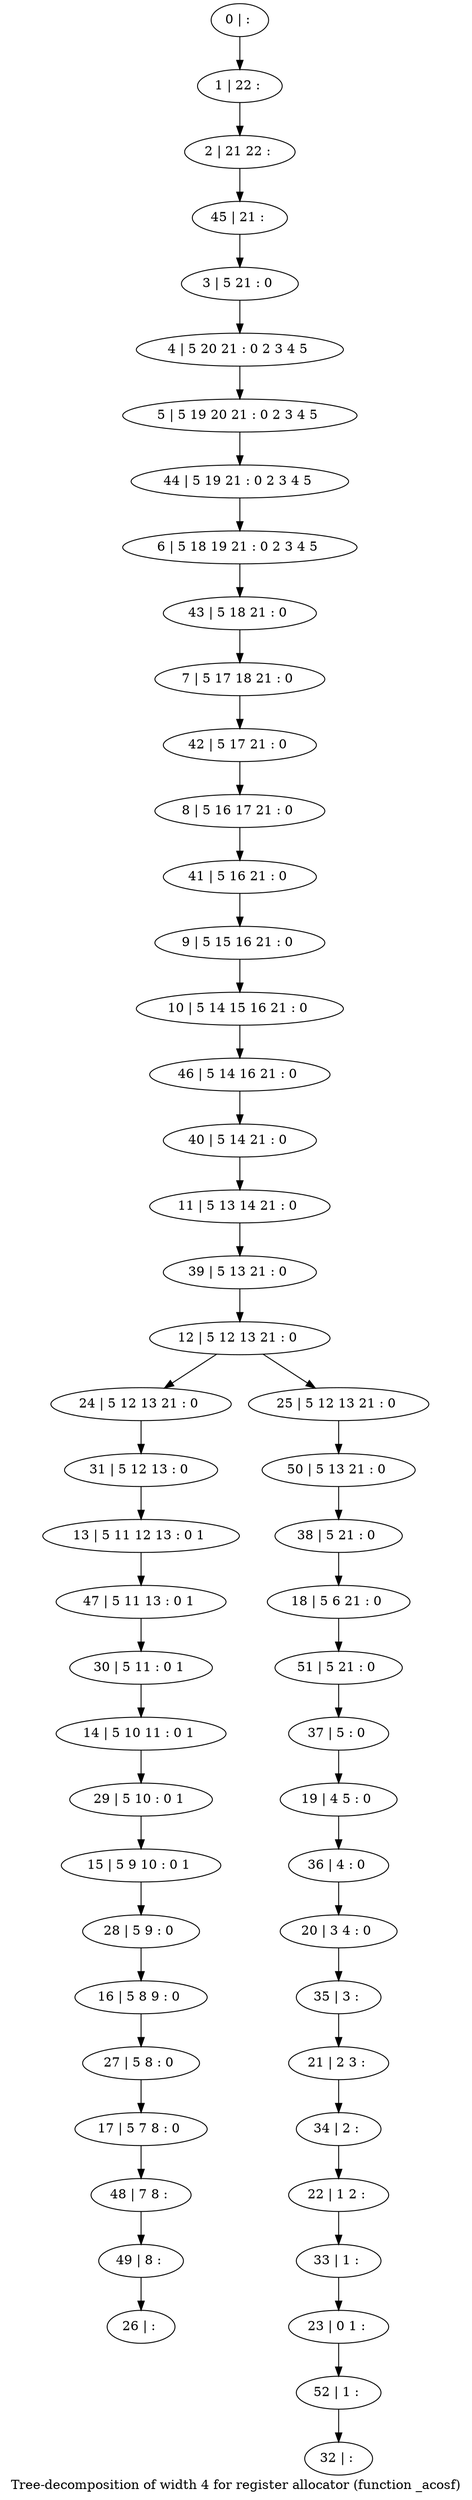 digraph G {
graph [label="Tree-decomposition of width 4 for register allocator (function _acosf)"]
0[label="0 | : "];
1[label="1 | 22 : "];
2[label="2 | 21 22 : "];
3[label="3 | 5 21 : 0 "];
4[label="4 | 5 20 21 : 0 2 3 4 5 "];
5[label="5 | 5 19 20 21 : 0 2 3 4 5 "];
6[label="6 | 5 18 19 21 : 0 2 3 4 5 "];
7[label="7 | 5 17 18 21 : 0 "];
8[label="8 | 5 16 17 21 : 0 "];
9[label="9 | 5 15 16 21 : 0 "];
10[label="10 | 5 14 15 16 21 : 0 "];
11[label="11 | 5 13 14 21 : 0 "];
12[label="12 | 5 12 13 21 : 0 "];
13[label="13 | 5 11 12 13 : 0 1 "];
14[label="14 | 5 10 11 : 0 1 "];
15[label="15 | 5 9 10 : 0 1 "];
16[label="16 | 5 8 9 : 0 "];
17[label="17 | 5 7 8 : 0 "];
18[label="18 | 5 6 21 : 0 "];
19[label="19 | 4 5 : 0 "];
20[label="20 | 3 4 : 0 "];
21[label="21 | 2 3 : "];
22[label="22 | 1 2 : "];
23[label="23 | 0 1 : "];
24[label="24 | 5 12 13 21 : 0 "];
25[label="25 | 5 12 13 21 : 0 "];
26[label="26 | : "];
27[label="27 | 5 8 : 0 "];
28[label="28 | 5 9 : 0 "];
29[label="29 | 5 10 : 0 1 "];
30[label="30 | 5 11 : 0 1 "];
31[label="31 | 5 12 13 : 0 "];
32[label="32 | : "];
33[label="33 | 1 : "];
34[label="34 | 2 : "];
35[label="35 | 3 : "];
36[label="36 | 4 : 0 "];
37[label="37 | 5 : 0 "];
38[label="38 | 5 21 : 0 "];
39[label="39 | 5 13 21 : 0 "];
40[label="40 | 5 14 21 : 0 "];
41[label="41 | 5 16 21 : 0 "];
42[label="42 | 5 17 21 : 0 "];
43[label="43 | 5 18 21 : 0 "];
44[label="44 | 5 19 21 : 0 2 3 4 5 "];
45[label="45 | 21 : "];
46[label="46 | 5 14 16 21 : 0 "];
47[label="47 | 5 11 13 : 0 1 "];
48[label="48 | 7 8 : "];
49[label="49 | 8 : "];
50[label="50 | 5 13 21 : 0 "];
51[label="51 | 5 21 : 0 "];
52[label="52 | 1 : "];
0->1 ;
1->2 ;
3->4 ;
4->5 ;
9->10 ;
12->24 ;
12->25 ;
27->17 ;
16->27 ;
28->16 ;
15->28 ;
29->15 ;
14->29 ;
30->14 ;
31->13 ;
24->31 ;
33->23 ;
22->33 ;
34->22 ;
21->34 ;
35->21 ;
20->35 ;
36->20 ;
19->36 ;
37->19 ;
38->18 ;
39->12 ;
11->39 ;
40->11 ;
41->9 ;
8->41 ;
42->8 ;
7->42 ;
43->7 ;
6->43 ;
44->6 ;
5->44 ;
45->3 ;
2->45 ;
46->40 ;
10->46 ;
47->30 ;
13->47 ;
17->48 ;
49->26 ;
48->49 ;
50->38 ;
25->50 ;
51->37 ;
18->51 ;
52->32 ;
23->52 ;
}
